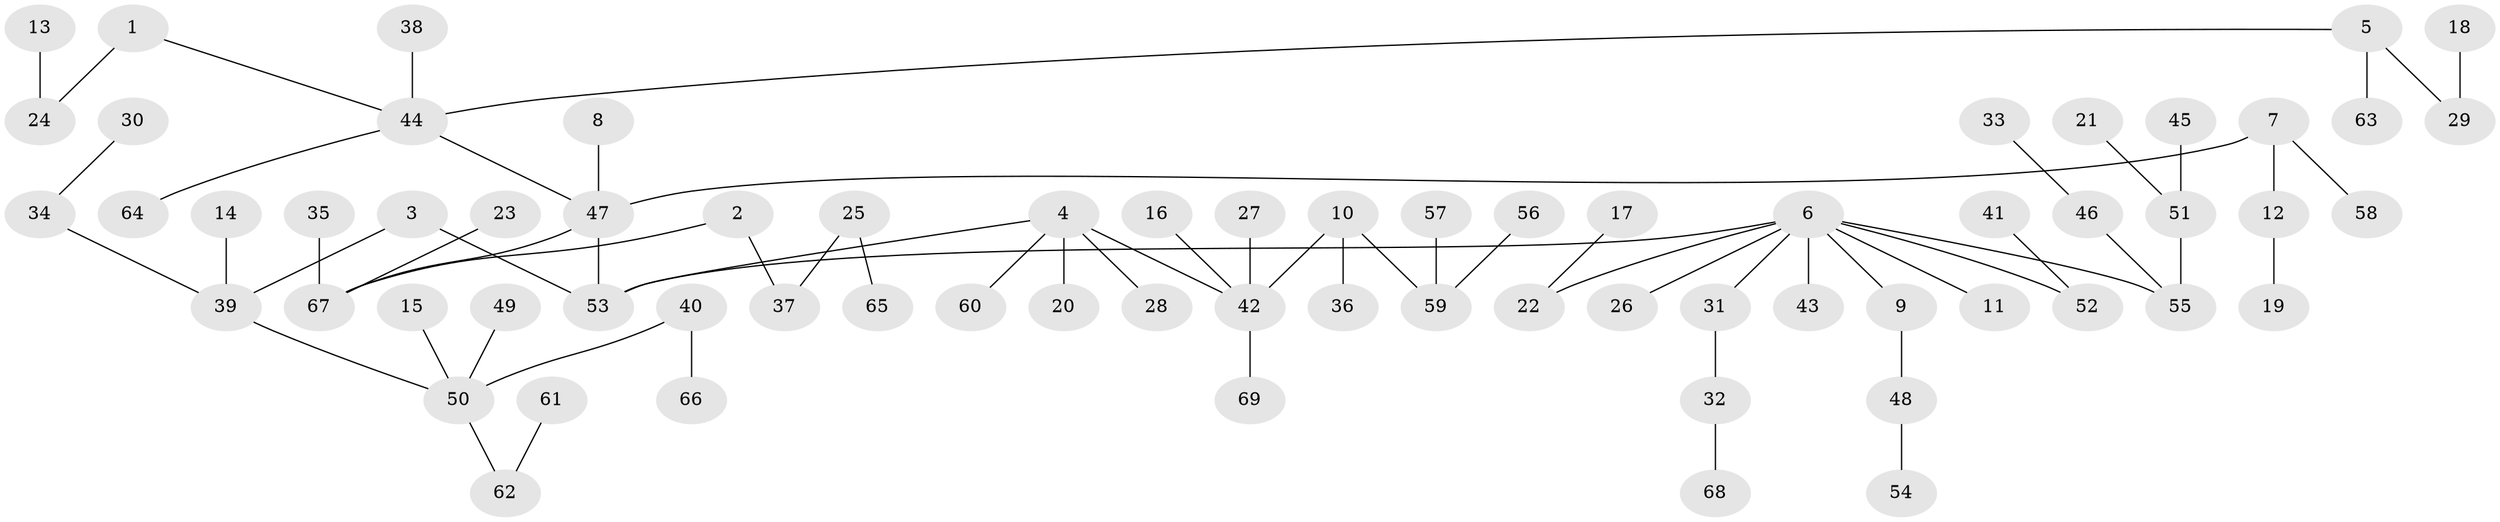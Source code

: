 // original degree distribution, {3: 0.17518248175182483, 5: 0.0364963503649635, 6: 0.021897810218978103, 2: 0.24087591240875914, 8: 0.0072992700729927005, 4: 0.014598540145985401, 1: 0.49635036496350365, 7: 0.0072992700729927005}
// Generated by graph-tools (version 1.1) at 2025/26/03/09/25 03:26:31]
// undirected, 69 vertices, 68 edges
graph export_dot {
graph [start="1"]
  node [color=gray90,style=filled];
  1;
  2;
  3;
  4;
  5;
  6;
  7;
  8;
  9;
  10;
  11;
  12;
  13;
  14;
  15;
  16;
  17;
  18;
  19;
  20;
  21;
  22;
  23;
  24;
  25;
  26;
  27;
  28;
  29;
  30;
  31;
  32;
  33;
  34;
  35;
  36;
  37;
  38;
  39;
  40;
  41;
  42;
  43;
  44;
  45;
  46;
  47;
  48;
  49;
  50;
  51;
  52;
  53;
  54;
  55;
  56;
  57;
  58;
  59;
  60;
  61;
  62;
  63;
  64;
  65;
  66;
  67;
  68;
  69;
  1 -- 24 [weight=1.0];
  1 -- 44 [weight=1.0];
  2 -- 37 [weight=1.0];
  2 -- 67 [weight=1.0];
  3 -- 39 [weight=1.0];
  3 -- 53 [weight=1.0];
  4 -- 20 [weight=1.0];
  4 -- 28 [weight=1.0];
  4 -- 42 [weight=1.0];
  4 -- 53 [weight=1.0];
  4 -- 60 [weight=1.0];
  5 -- 29 [weight=1.0];
  5 -- 44 [weight=1.0];
  5 -- 63 [weight=1.0];
  6 -- 9 [weight=1.0];
  6 -- 11 [weight=1.0];
  6 -- 22 [weight=1.0];
  6 -- 26 [weight=1.0];
  6 -- 31 [weight=1.0];
  6 -- 43 [weight=1.0];
  6 -- 52 [weight=1.0];
  6 -- 53 [weight=1.0];
  6 -- 55 [weight=1.0];
  7 -- 12 [weight=1.0];
  7 -- 47 [weight=1.0];
  7 -- 58 [weight=1.0];
  8 -- 47 [weight=1.0];
  9 -- 48 [weight=1.0];
  10 -- 36 [weight=1.0];
  10 -- 42 [weight=1.0];
  10 -- 59 [weight=1.0];
  12 -- 19 [weight=1.0];
  13 -- 24 [weight=1.0];
  14 -- 39 [weight=1.0];
  15 -- 50 [weight=1.0];
  16 -- 42 [weight=1.0];
  17 -- 22 [weight=1.0];
  18 -- 29 [weight=1.0];
  21 -- 51 [weight=1.0];
  23 -- 67 [weight=1.0];
  25 -- 37 [weight=1.0];
  25 -- 65 [weight=1.0];
  27 -- 42 [weight=1.0];
  30 -- 34 [weight=1.0];
  31 -- 32 [weight=1.0];
  32 -- 68 [weight=1.0];
  33 -- 46 [weight=1.0];
  34 -- 39 [weight=1.0];
  35 -- 67 [weight=1.0];
  38 -- 44 [weight=1.0];
  39 -- 50 [weight=1.0];
  40 -- 50 [weight=1.0];
  40 -- 66 [weight=1.0];
  41 -- 52 [weight=1.0];
  42 -- 69 [weight=1.0];
  44 -- 47 [weight=1.0];
  44 -- 64 [weight=1.0];
  45 -- 51 [weight=1.0];
  46 -- 55 [weight=1.0];
  47 -- 53 [weight=1.0];
  47 -- 67 [weight=1.0];
  48 -- 54 [weight=1.0];
  49 -- 50 [weight=1.0];
  50 -- 62 [weight=1.0];
  51 -- 55 [weight=1.0];
  56 -- 59 [weight=1.0];
  57 -- 59 [weight=1.0];
  61 -- 62 [weight=1.0];
}
